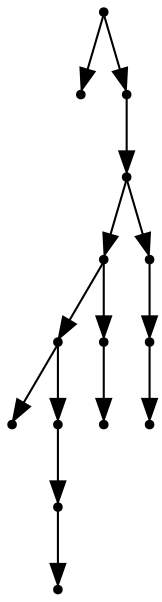 digraph {
  14 [shape=point];
  0 [shape=point];
  13 [shape=point];
  12 [shape=point];
  8 [shape=point];
  5 [shape=point];
  1 [shape=point];
  4 [shape=point];
  3 [shape=point];
  2 [shape=point];
  7 [shape=point];
  6 [shape=point];
  11 [shape=point];
  10 [shape=point];
  9 [shape=point];
14 -> 0;
14 -> 13;
13 -> 12;
12 -> 8;
8 -> 5;
5 -> 1;
5 -> 4;
4 -> 3;
3 -> 2;
8 -> 7;
7 -> 6;
12 -> 11;
11 -> 10;
10 -> 9;
}

